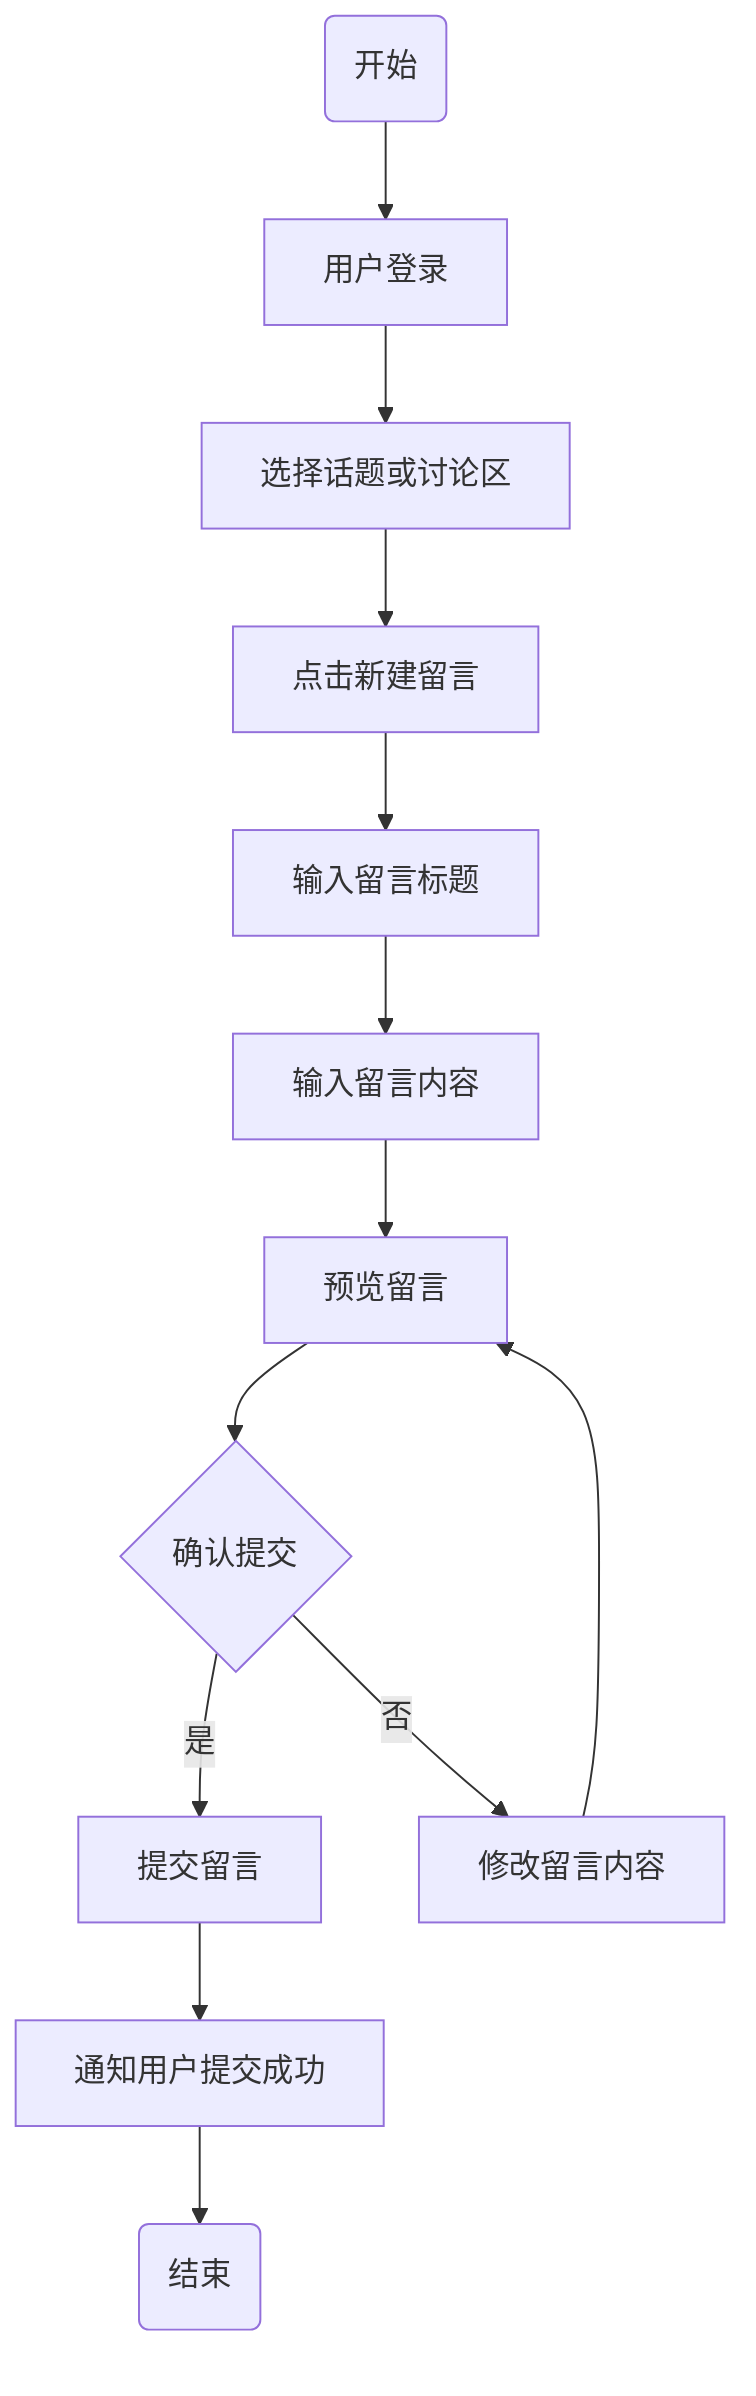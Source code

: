graph TD
    Start(开始) --> UserLogin[用户登录]
    UserLogin --> SelectTopic[选择话题或讨论区]
    SelectTopic --> ClickNewMessage[点击新建留言]
    ClickNewMessage --> InputTitle[输入留言标题]
    InputTitle --> InputContent[输入留言内容]
    InputContent --> PreviewMessage[预览留言]
    PreviewMessage --> ConfirmSubmit{确认提交}
    ConfirmSubmit --> |是| SubmitMessage[提交留言]
    ConfirmSubmit --> |否| EditMessage[修改留言内容]
    SubmitMessage --> NotifyUser[通知用户提交成功]
    EditMessage --> PreviewMessage
    NotifyUser --> End(结束)